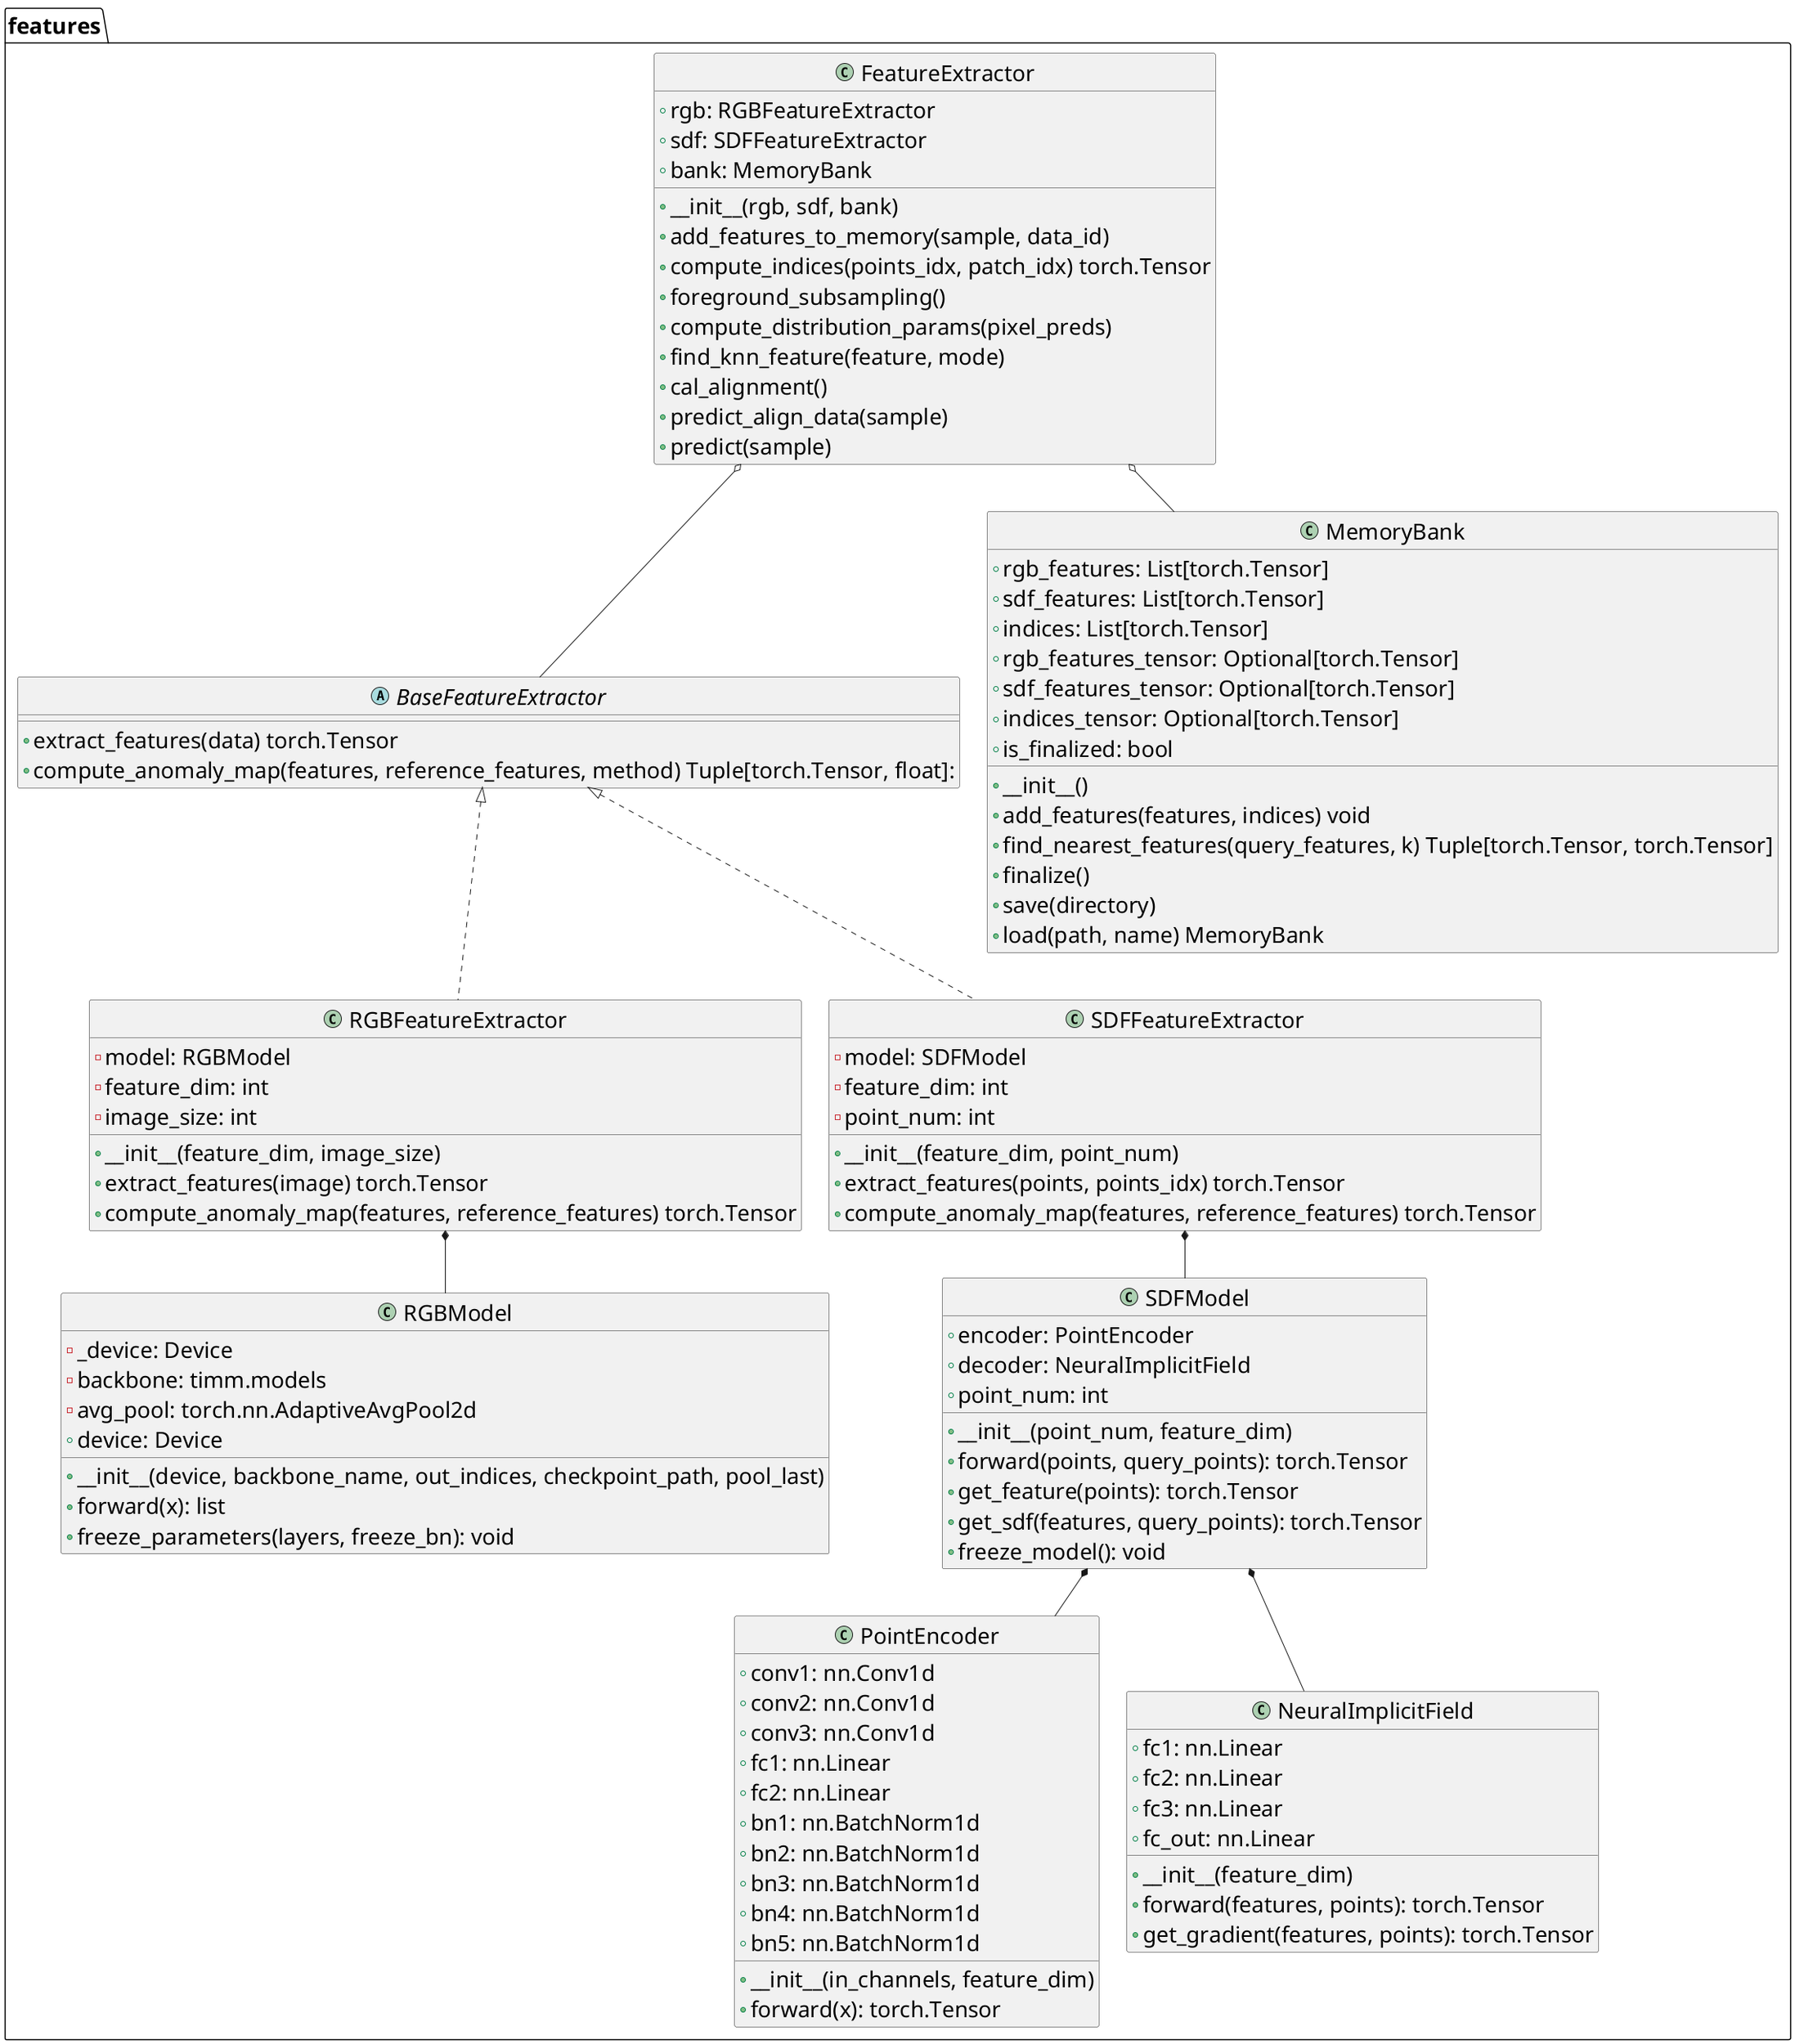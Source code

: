 @startuml

<style>
    classDiagram {
        FontSize 28
    }
</style>

package "features" {
class RGBModel {
    -_device: Device
    -backbone: timm.models
    -avg_pool: torch.nn.AdaptiveAvgPool2d
    +device: Device

    +__init__(device, backbone_name, out_indices, checkpoint_path, pool_last)
    +forward(x): list
    +freeze_parameters(layers, freeze_bn): void
}

class RGBFeatureExtractor {
    -model: RGBModel
    -feature_dim: int
    -image_size: int

    + __init__(feature_dim, image_size)
    + extract_features(image) torch.Tensor
    + compute_anomaly_map(features, reference_features) torch.Tensor
}

RGBFeatureExtractor *-- RGBModel

class PointEncoder {
    +conv1: nn.Conv1d
    +conv2: nn.Conv1d
    +conv3: nn.Conv1d
    +fc1: nn.Linear
    +fc2: nn.Linear
    +bn1: nn.BatchNorm1d
    +bn2: nn.BatchNorm1d
    +bn3: nn.BatchNorm1d
    +bn4: nn.BatchNorm1d
    +bn5: nn.BatchNorm1d

    +__init__(in_channels, feature_dim)
    +forward(x): torch.Tensor
}

class NeuralImplicitField {
    +fc1: nn.Linear
    +fc2: nn.Linear
    +fc3: nn.Linear
    +fc_out: nn.Linear

    +__init__(feature_dim)
    +forward(features, points): torch.Tensor
    +get_gradient(features, points): torch.Tensor
}

class SDFModel {
    +encoder: PointEncoder
    +decoder: NeuralImplicitField
    +point_num: int

    +__init__(point_num, feature_dim)
    +forward(points, query_points): torch.Tensor
    +get_feature(points): torch.Tensor
    +get_sdf(features, query_points): torch.Tensor
    +freeze_model(): void
}

SDFModel *-- PointEncoder
SDFModel *-- NeuralImplicitField

class SDFFeatureExtractor {
 - model: SDFModel
 - feature_dim: int
 - point_num: int

 + __init__(feature_dim, point_num)
 + extract_features(points, points_idx) torch.Tensor
 + compute_anomaly_map(features, reference_features) torch.Tensor
}

SDFFeatureExtractor *-- SDFModel

class FeatureExtractor {
    + rgb: RGBFeatureExtractor
    + sdf: SDFFeatureExtractor
    + bank: MemoryBank

    + __init__(rgb, sdf, bank)
    + add_features_to_memory(sample, data_id)
    + compute_indices(points_idx, patch_idx) torch.Tensor
    + foreground_subsampling()
    + compute_distribution_params(pixel_preds)
    + find_knn_feature(feature, mode)
    + cal_alignment()
    + predict_align_data(sample)
    + predict(sample)
}

abstract class BaseFeatureExtractor {
    + extract_features(data) torch.Tensor
    + compute_anomaly_map(features, reference_features, method) Tuple[torch.Tensor, float]:
}

class MemoryBank {
    + rgb_features: List[torch.Tensor]
    + sdf_features: List[torch.Tensor]
    + indices: List[torch.Tensor]
    + rgb_features_tensor: Optional[torch.Tensor]
    + sdf_features_tensor: Optional[torch.Tensor]
    + indices_tensor: Optional[torch.Tensor]
    + is_finalized: bool

    + __init__()
    + add_features(features, indices) void
    + find_nearest_features(query_features, k) Tuple[torch.Tensor, torch.Tensor]
    + finalize()
    + save(directory)
    + load(path, name) MemoryBank
}
}

FeatureExtractor o-- MemoryBank

BaseFeatureExtractor <|.. RGBFeatureExtractor
BaseFeatureExtractor <|.. SDFFeatureExtractor

FeatureExtractor o-- BaseFeatureExtractor

@enduml